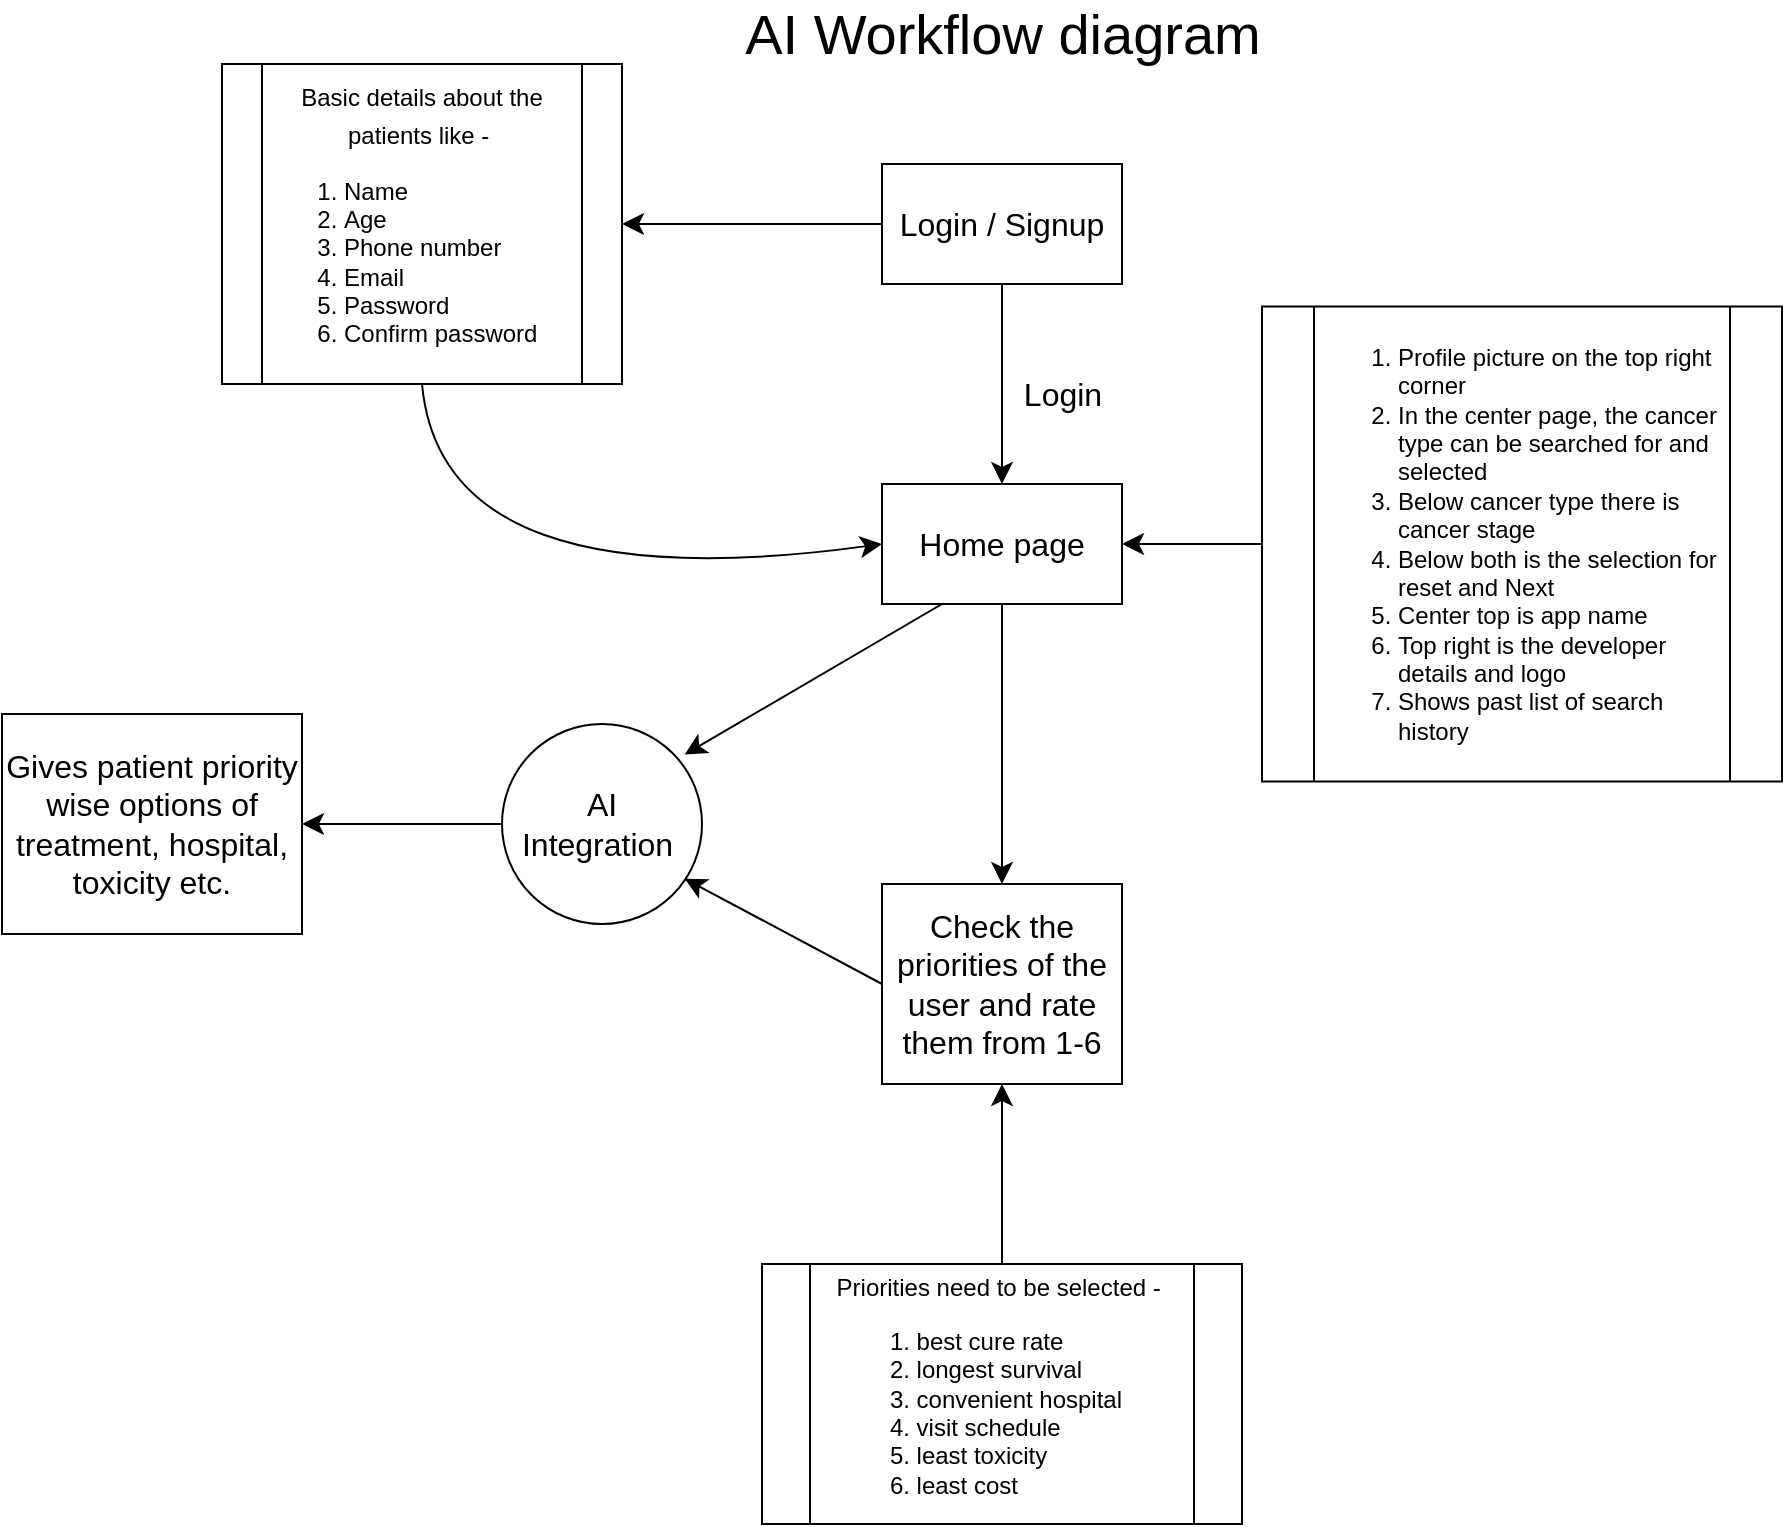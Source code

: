 <mxfile version="21.3.7" type="github">
  <diagram name="Page-1" id="FOZe5bLcBpYnKstwvZU1">
    <mxGraphModel dx="5400" dy="5748" grid="1" gridSize="10" guides="1" tooltips="1" connect="1" arrows="1" fold="1" page="0" pageScale="1" pageWidth="850" pageHeight="1100" math="0" shadow="0">
      <root>
        <mxCell id="0" />
        <mxCell id="1" parent="0" />
        <mxCell id="r--GAz5T_2ZrelLrVBZm-5" style="edgeStyle=none;curved=1;rounded=0;orthogonalLoop=1;jettySize=auto;html=1;exitX=0.5;exitY=1;exitDx=0;exitDy=0;entryX=0.5;entryY=0;entryDx=0;entryDy=0;fontSize=12;startSize=8;endSize=8;" edge="1" parent="1" source="r--GAz5T_2ZrelLrVBZm-2" target="r--GAz5T_2ZrelLrVBZm-4">
          <mxGeometry relative="1" as="geometry" />
        </mxCell>
        <mxCell id="r--GAz5T_2ZrelLrVBZm-12" style="edgeStyle=none;curved=1;rounded=0;orthogonalLoop=1;jettySize=auto;html=1;exitX=0;exitY=0.5;exitDx=0;exitDy=0;entryX=1;entryY=0.5;entryDx=0;entryDy=0;fontSize=12;startSize=8;endSize=8;" edge="1" parent="1" source="r--GAz5T_2ZrelLrVBZm-2" target="r--GAz5T_2ZrelLrVBZm-10">
          <mxGeometry relative="1" as="geometry" />
        </mxCell>
        <mxCell id="r--GAz5T_2ZrelLrVBZm-2" value="Login / Signup" style="rounded=0;whiteSpace=wrap;html=1;fontSize=16;" vertex="1" parent="1">
          <mxGeometry x="-490" y="-2790" width="120" height="60" as="geometry" />
        </mxCell>
        <mxCell id="r--GAz5T_2ZrelLrVBZm-3" value="AI Workflow diagram" style="text;html=1;strokeColor=none;fillColor=none;align=center;verticalAlign=middle;whiteSpace=wrap;rounded=0;fontSize=28;" vertex="1" parent="1">
          <mxGeometry x="-567.5" y="-2870" width="275" height="30" as="geometry" />
        </mxCell>
        <mxCell id="r--GAz5T_2ZrelLrVBZm-16" style="edgeStyle=none;curved=1;rounded=0;orthogonalLoop=1;jettySize=auto;html=1;exitX=0.5;exitY=1;exitDx=0;exitDy=0;entryX=0.5;entryY=0;entryDx=0;entryDy=0;fontSize=12;startSize=8;endSize=8;" edge="1" parent="1" source="r--GAz5T_2ZrelLrVBZm-4" target="r--GAz5T_2ZrelLrVBZm-15">
          <mxGeometry relative="1" as="geometry" />
        </mxCell>
        <mxCell id="r--GAz5T_2ZrelLrVBZm-18" style="edgeStyle=none;curved=1;rounded=0;orthogonalLoop=1;jettySize=auto;html=1;exitX=0.25;exitY=1;exitDx=0;exitDy=0;entryX=0.913;entryY=0.153;entryDx=0;entryDy=0;entryPerimeter=0;fontSize=12;startSize=8;endSize=8;" edge="1" parent="1" source="r--GAz5T_2ZrelLrVBZm-4" target="r--GAz5T_2ZrelLrVBZm-17">
          <mxGeometry relative="1" as="geometry" />
        </mxCell>
        <mxCell id="r--GAz5T_2ZrelLrVBZm-4" value="Home page" style="rounded=0;whiteSpace=wrap;html=1;fontSize=16;" vertex="1" parent="1">
          <mxGeometry x="-490" y="-2630" width="120" height="60" as="geometry" />
        </mxCell>
        <mxCell id="r--GAz5T_2ZrelLrVBZm-8" style="edgeStyle=none;curved=1;rounded=0;orthogonalLoop=1;jettySize=auto;html=1;exitX=0;exitY=0.5;exitDx=0;exitDy=0;entryX=1;entryY=0.5;entryDx=0;entryDy=0;fontSize=12;startSize=8;endSize=8;" edge="1" parent="1" source="r--GAz5T_2ZrelLrVBZm-6" target="r--GAz5T_2ZrelLrVBZm-4">
          <mxGeometry relative="1" as="geometry" />
        </mxCell>
        <mxCell id="r--GAz5T_2ZrelLrVBZm-6" value="&lt;ol style=&quot;font-size: 12px;&quot;&gt;&lt;li style=&quot;font-size: 12px;&quot;&gt;Profile picture on the top right corner&lt;/li&gt;&lt;li style=&quot;font-size: 12px;&quot;&gt;In the center page, the cancer type can be searched for and selected&amp;nbsp;&lt;/li&gt;&lt;li style=&quot;font-size: 12px;&quot;&gt;Below cancer type there is cancer stage&lt;/li&gt;&lt;li style=&quot;font-size: 12px;&quot;&gt;Below both is the selection for reset and Next&lt;/li&gt;&lt;li style=&quot;font-size: 12px;&quot;&gt;Center top is app name&lt;/li&gt;&lt;li style=&quot;font-size: 12px;&quot;&gt;Top right is the developer details and logo&amp;nbsp;&lt;/li&gt;&lt;li style=&quot;font-size: 12px;&quot;&gt;Shows past list of search history&lt;/li&gt;&lt;/ol&gt;" style="shape=process;whiteSpace=wrap;html=1;backgroundOutline=1;fontSize=12;align=left;" vertex="1" parent="1">
          <mxGeometry x="-300" y="-2718.75" width="260" height="237.5" as="geometry" />
        </mxCell>
        <mxCell id="r--GAz5T_2ZrelLrVBZm-7" value="Login" style="text;html=1;align=center;verticalAlign=middle;resizable=0;points=[];autosize=1;strokeColor=none;fillColor=none;fontSize=16;" vertex="1" parent="1">
          <mxGeometry x="-430" y="-2690" width="60" height="30" as="geometry" />
        </mxCell>
        <mxCell id="r--GAz5T_2ZrelLrVBZm-13" style="edgeStyle=none;curved=1;rounded=0;orthogonalLoop=1;jettySize=auto;html=1;exitX=0.5;exitY=1;exitDx=0;exitDy=0;entryX=0;entryY=0.5;entryDx=0;entryDy=0;fontSize=12;startSize=8;endSize=8;" edge="1" parent="1" source="r--GAz5T_2ZrelLrVBZm-10" target="r--GAz5T_2ZrelLrVBZm-4">
          <mxGeometry relative="1" as="geometry">
            <Array as="points">
              <mxPoint x="-710" y="-2570" />
            </Array>
          </mxGeometry>
        </mxCell>
        <mxCell id="r--GAz5T_2ZrelLrVBZm-10" value="&lt;font style=&quot;font-size: 12px;&quot;&gt;Basic details about the patients like -&amp;nbsp;&lt;br&gt;&lt;/font&gt;&lt;ol style=&quot;font-size: 12px;&quot;&gt;&lt;li style=&quot;text-align: left;&quot;&gt;&lt;font style=&quot;font-size: 12px;&quot;&gt;Name&lt;/font&gt;&lt;/li&gt;&lt;li style=&quot;text-align: left;&quot;&gt;&lt;font style=&quot;font-size: 12px;&quot;&gt;Age&lt;/font&gt;&lt;/li&gt;&lt;li style=&quot;text-align: left;&quot;&gt;&lt;font style=&quot;font-size: 12px;&quot;&gt;Phone number&lt;/font&gt;&lt;/li&gt;&lt;li style=&quot;text-align: left;&quot;&gt;&lt;font style=&quot;font-size: 12px;&quot;&gt;Email&lt;/font&gt;&lt;/li&gt;&lt;li style=&quot;text-align: left;&quot;&gt;&lt;font style=&quot;font-size: 12px;&quot;&gt;Password&lt;/font&gt;&lt;/li&gt;&lt;li style=&quot;text-align: left;&quot;&gt;&lt;font style=&quot;font-size: 12px;&quot;&gt;Confirm password&lt;/font&gt;&lt;/li&gt;&lt;/ol&gt;" style="shape=process;whiteSpace=wrap;html=1;backgroundOutline=1;fontSize=16;align=center;" vertex="1" parent="1">
          <mxGeometry x="-820" y="-2840" width="200" height="160" as="geometry" />
        </mxCell>
        <mxCell id="r--GAz5T_2ZrelLrVBZm-19" style="edgeStyle=none;curved=1;rounded=0;orthogonalLoop=1;jettySize=auto;html=1;exitX=0;exitY=0.5;exitDx=0;exitDy=0;entryX=0.913;entryY=0.773;entryDx=0;entryDy=0;entryPerimeter=0;fontSize=12;startSize=8;endSize=8;" edge="1" parent="1" source="r--GAz5T_2ZrelLrVBZm-15" target="r--GAz5T_2ZrelLrVBZm-17">
          <mxGeometry relative="1" as="geometry" />
        </mxCell>
        <mxCell id="r--GAz5T_2ZrelLrVBZm-15" value="Check the priorities of the user and rate them from 1-6" style="rounded=0;whiteSpace=wrap;html=1;fontSize=16;" vertex="1" parent="1">
          <mxGeometry x="-490" y="-2430" width="120" height="100" as="geometry" />
        </mxCell>
        <mxCell id="r--GAz5T_2ZrelLrVBZm-21" style="edgeStyle=none;curved=1;rounded=0;orthogonalLoop=1;jettySize=auto;html=1;exitX=0;exitY=0.5;exitDx=0;exitDy=0;entryX=1;entryY=0.5;entryDx=0;entryDy=0;fontSize=12;startSize=8;endSize=8;" edge="1" parent="1" source="r--GAz5T_2ZrelLrVBZm-17" target="r--GAz5T_2ZrelLrVBZm-20">
          <mxGeometry relative="1" as="geometry" />
        </mxCell>
        <mxCell id="r--GAz5T_2ZrelLrVBZm-17" value="AI Integration&amp;nbsp;" style="ellipse;whiteSpace=wrap;html=1;aspect=fixed;fontSize=16;" vertex="1" parent="1">
          <mxGeometry x="-680" y="-2510" width="100" height="100" as="geometry" />
        </mxCell>
        <mxCell id="r--GAz5T_2ZrelLrVBZm-20" value="Gives patient priority wise options of treatment, hospital, toxicity etc." style="rounded=0;whiteSpace=wrap;html=1;fontSize=16;" vertex="1" parent="1">
          <mxGeometry x="-930" y="-2515" width="150" height="110" as="geometry" />
        </mxCell>
        <mxCell id="r--GAz5T_2ZrelLrVBZm-23" style="edgeStyle=none;curved=1;rounded=0;orthogonalLoop=1;jettySize=auto;html=1;exitX=0.5;exitY=0;exitDx=0;exitDy=0;entryX=0.5;entryY=1;entryDx=0;entryDy=0;fontSize=12;startSize=8;endSize=8;" edge="1" parent="1" source="r--GAz5T_2ZrelLrVBZm-22" target="r--GAz5T_2ZrelLrVBZm-15">
          <mxGeometry relative="1" as="geometry" />
        </mxCell>
        <mxCell id="r--GAz5T_2ZrelLrVBZm-22" value="&lt;font style=&quot;font-size: 12px;&quot;&gt;Priorities need to be selected -&amp;nbsp;&lt;br&gt;&lt;/font&gt;&lt;ol style=&quot;font-size: 12px;&quot;&gt;&lt;li style=&quot;text-align: left;&quot;&gt;&lt;font style=&quot;font-size: 12px;&quot;&gt;best cure rate&lt;/font&gt;&lt;/li&gt;&lt;li style=&quot;text-align: left;&quot;&gt;&lt;font style=&quot;font-size: 12px;&quot;&gt;longest survival&lt;/font&gt;&lt;/li&gt;&lt;li style=&quot;text-align: left;&quot;&gt;&lt;font style=&quot;font-size: 12px;&quot;&gt;convenient hospital&lt;/font&gt;&lt;/li&gt;&lt;li style=&quot;text-align: left;&quot;&gt;&lt;font style=&quot;font-size: 12px;&quot;&gt;visit schedule&lt;/font&gt;&lt;/li&gt;&lt;li style=&quot;text-align: left;&quot;&gt;&lt;font style=&quot;font-size: 12px;&quot;&gt;least toxicity&lt;/font&gt;&lt;/li&gt;&lt;li style=&quot;text-align: left;&quot;&gt;&lt;font style=&quot;font-size: 12px;&quot;&gt;least cost&lt;/font&gt;&lt;br&gt;&lt;/li&gt;&lt;/ol&gt;" style="shape=process;whiteSpace=wrap;html=1;backgroundOutline=1;fontSize=16;" vertex="1" parent="1">
          <mxGeometry x="-550" y="-2240" width="240" height="130" as="geometry" />
        </mxCell>
      </root>
    </mxGraphModel>
  </diagram>
</mxfile>
